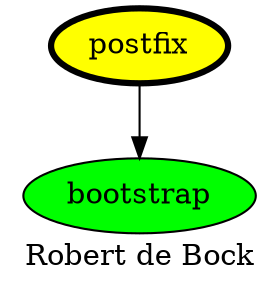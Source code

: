 digraph PhiloDilemma {
  label = "Robert de Bock" ;
  overlap=false
  {
    bootstrap [fillcolor=green style=filled]
    postfix [fillcolor=yellow style=filled penwidth=3]
  }
  postfix -> bootstrap
}
